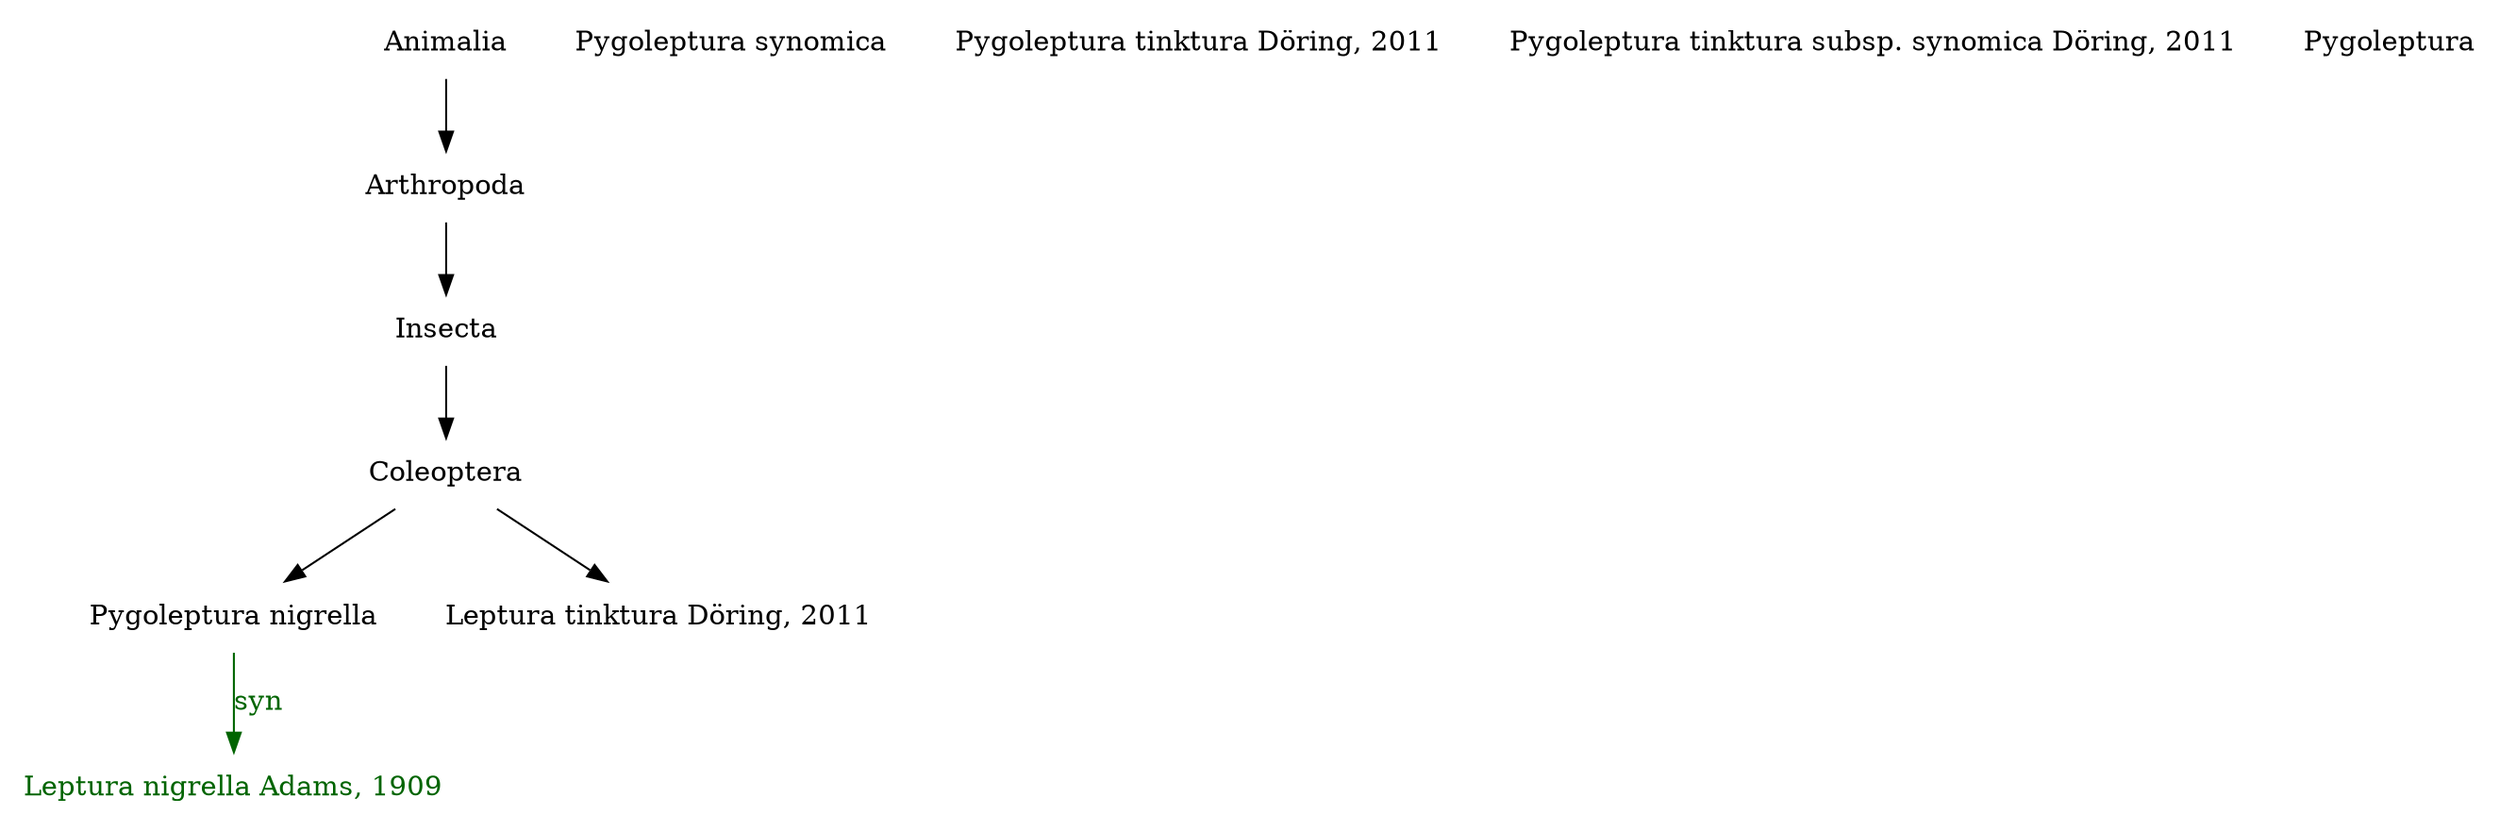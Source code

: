 digraph G {
  node [shape=plaintext]

  n0  [label="Animalia"]
  n0 -> n1
  n1  [label="Arthropoda"]
  n1 -> n2
  n2  [label="Insecta"]
  n2 -> n3
  n3  [label="Coleoptera"]
  n3 -> n6
  n3 -> n4
  n4  [label="Leptura tinktura Döring, 2011"]
  n6  [label="Pygoleptura nigrella"]
  n5  [label="Leptura nigrella Adams, 1909", fontcolor=darkgreen]
  n6 -> n5  [color=darkgreen, fontcolor=darkgreen, label=syn]
  n10  [label="Pygoleptura synomica"]
  n7  [label="Pygoleptura tinktura Döring, 2011"]
  n8  [label="Pygoleptura tinktura subsp. synomica Döring, 2011"]
  n9  [label="Pygoleptura"]
}

